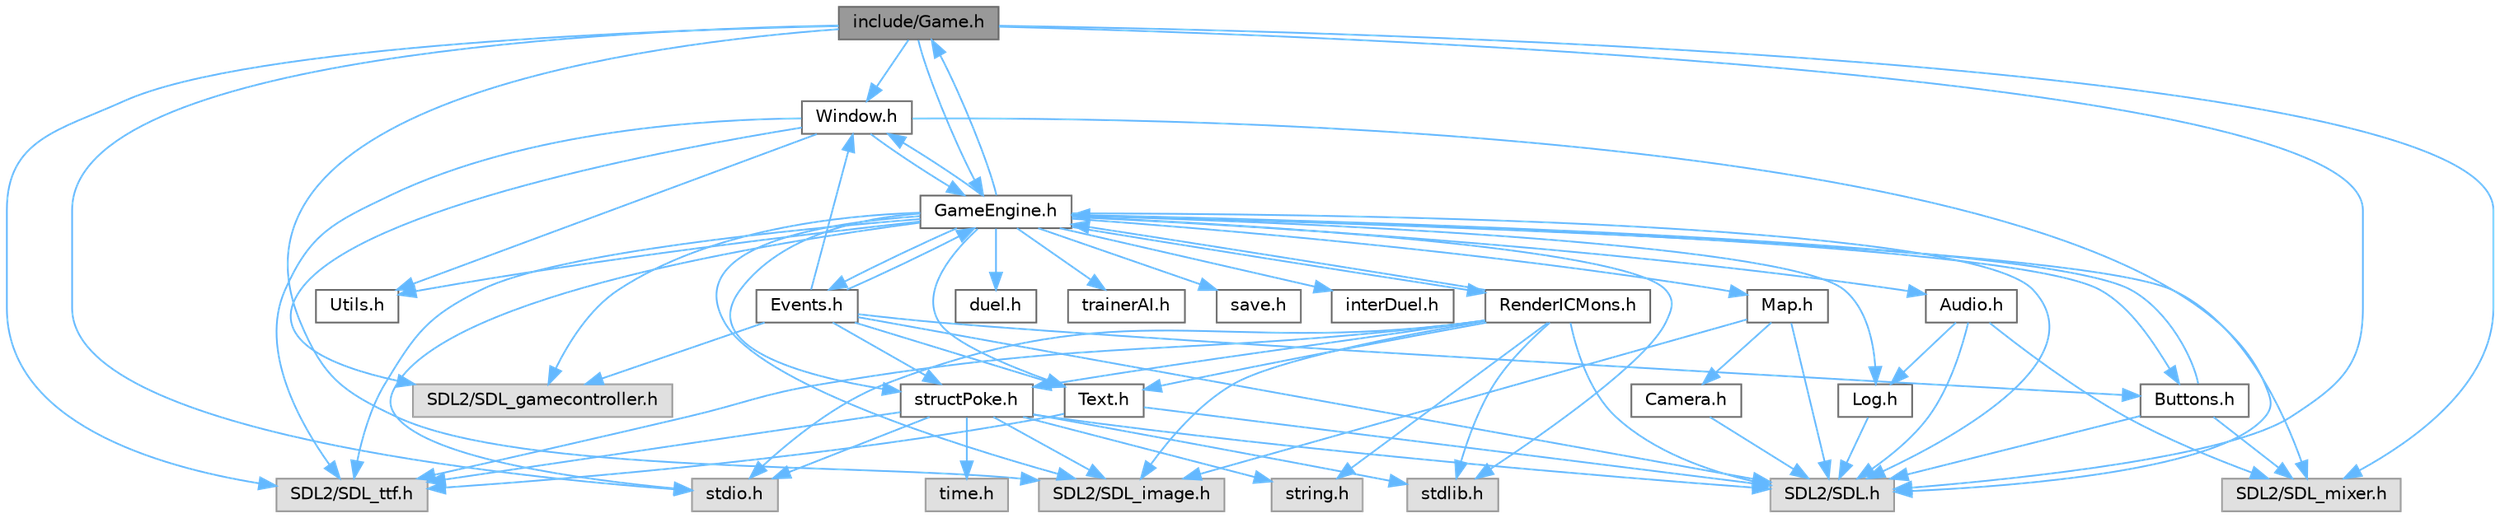 digraph "include/Game.h"
{
 // LATEX_PDF_SIZE
  bgcolor="transparent";
  edge [fontname=Helvetica,fontsize=10,labelfontname=Helvetica,labelfontsize=10];
  node [fontname=Helvetica,fontsize=10,shape=box,height=0.2,width=0.4];
  Node1 [id="Node000001",label="include/Game.h",height=0.2,width=0.4,color="gray40", fillcolor="grey60", style="filled", fontcolor="black",tooltip=" "];
  Node1 -> Node2 [id="edge71_Node000001_Node000002",color="steelblue1",style="solid",tooltip=" "];
  Node2 [id="Node000002",label="SDL2/SDL.h",height=0.2,width=0.4,color="grey60", fillcolor="#E0E0E0", style="filled",tooltip=" "];
  Node1 -> Node3 [id="edge72_Node000001_Node000003",color="steelblue1",style="solid",tooltip=" "];
  Node3 [id="Node000003",label="SDL2/SDL_mixer.h",height=0.2,width=0.4,color="grey60", fillcolor="#E0E0E0", style="filled",tooltip=" "];
  Node1 -> Node4 [id="edge73_Node000001_Node000004",color="steelblue1",style="solid",tooltip=" "];
  Node4 [id="Node000004",label="SDL2/SDL_image.h",height=0.2,width=0.4,color="grey60", fillcolor="#E0E0E0", style="filled",tooltip=" "];
  Node1 -> Node5 [id="edge74_Node000001_Node000005",color="steelblue1",style="solid",tooltip=" "];
  Node5 [id="Node000005",label="SDL2/SDL_ttf.h",height=0.2,width=0.4,color="grey60", fillcolor="#E0E0E0", style="filled",tooltip=" "];
  Node1 -> Node6 [id="edge75_Node000001_Node000006",color="steelblue1",style="solid",tooltip=" "];
  Node6 [id="Node000006",label="stdio.h",height=0.2,width=0.4,color="grey60", fillcolor="#E0E0E0", style="filled",tooltip=" "];
  Node1 -> Node7 [id="edge76_Node000001_Node000007",color="steelblue1",style="solid",tooltip=" "];
  Node7 [id="Node000007",label="Window.h",height=0.2,width=0.4,color="grey40", fillcolor="white", style="filled",URL="$d3/ded/Window_8h.html",tooltip=" "];
  Node7 -> Node2 [id="edge77_Node000007_Node000002",color="steelblue1",style="solid",tooltip=" "];
  Node7 -> Node5 [id="edge78_Node000007_Node000005",color="steelblue1",style="solid",tooltip=" "];
  Node7 -> Node8 [id="edge79_Node000007_Node000008",color="steelblue1",style="solid",tooltip=" "];
  Node8 [id="Node000008",label="SDL2/SDL_gamecontroller.h",height=0.2,width=0.4,color="grey60", fillcolor="#E0E0E0", style="filled",tooltip=" "];
  Node7 -> Node9 [id="edge80_Node000007_Node000009",color="steelblue1",style="solid",tooltip=" "];
  Node9 [id="Node000009",label="GameEngine.h",height=0.2,width=0.4,color="grey40", fillcolor="white", style="filled",URL="$d7/d1f/GameEngine_8h.html",tooltip=" "];
  Node9 -> Node2 [id="edge81_Node000009_Node000002",color="steelblue1",style="solid",tooltip=" "];
  Node9 -> Node3 [id="edge82_Node000009_Node000003",color="steelblue1",style="solid",tooltip=" "];
  Node9 -> Node4 [id="edge83_Node000009_Node000004",color="steelblue1",style="solid",tooltip=" "];
  Node9 -> Node5 [id="edge84_Node000009_Node000005",color="steelblue1",style="solid",tooltip=" "];
  Node9 -> Node8 [id="edge85_Node000009_Node000008",color="steelblue1",style="solid",tooltip=" "];
  Node9 -> Node6 [id="edge86_Node000009_Node000006",color="steelblue1",style="solid",tooltip=" "];
  Node9 -> Node10 [id="edge87_Node000009_Node000010",color="steelblue1",style="solid",tooltip=" "];
  Node10 [id="Node000010",label="stdlib.h",height=0.2,width=0.4,color="grey60", fillcolor="#E0E0E0", style="filled",tooltip=" "];
  Node9 -> Node11 [id="edge88_Node000009_Node000011",color="steelblue1",style="solid",tooltip=" "];
  Node11 [id="Node000011",label="Log.h",height=0.2,width=0.4,color="grey40", fillcolor="white", style="filled",URL="$d1/d45/Log_8h.html",tooltip=" "];
  Node11 -> Node2 [id="edge89_Node000011_Node000002",color="steelblue1",style="solid",tooltip=" "];
  Node9 -> Node12 [id="edge90_Node000009_Node000012",color="steelblue1",style="solid",tooltip=" "];
  Node12 [id="Node000012",label="Audio.h",height=0.2,width=0.4,color="grey40", fillcolor="white", style="filled",URL="$d8/daa/Audio_8h.html",tooltip=" "];
  Node12 -> Node11 [id="edge91_Node000012_Node000011",color="steelblue1",style="solid",tooltip=" "];
  Node12 -> Node3 [id="edge92_Node000012_Node000003",color="steelblue1",style="solid",tooltip=" "];
  Node12 -> Node2 [id="edge93_Node000012_Node000002",color="steelblue1",style="solid",tooltip=" "];
  Node9 -> Node13 [id="edge94_Node000009_Node000013",color="steelblue1",style="solid",tooltip=" "];
  Node13 [id="Node000013",label="Buttons.h",height=0.2,width=0.4,color="grey40", fillcolor="white", style="filled",URL="$d3/d70/Buttons_8h.html",tooltip=" "];
  Node13 -> Node2 [id="edge95_Node000013_Node000002",color="steelblue1",style="solid",tooltip=" "];
  Node13 -> Node3 [id="edge96_Node000013_Node000003",color="steelblue1",style="solid",tooltip=" "];
  Node13 -> Node9 [id="edge97_Node000013_Node000009",color="steelblue1",style="solid",tooltip=" "];
  Node9 -> Node14 [id="edge98_Node000009_Node000014",color="steelblue1",style="solid",tooltip=" "];
  Node14 [id="Node000014",label="structPoke.h",height=0.2,width=0.4,color="grey40", fillcolor="white", style="filled",URL="$da/d71/structPoke_8h.html",tooltip=" "];
  Node14 -> Node6 [id="edge99_Node000014_Node000006",color="steelblue1",style="solid",tooltip=" "];
  Node14 -> Node10 [id="edge100_Node000014_Node000010",color="steelblue1",style="solid",tooltip=" "];
  Node14 -> Node15 [id="edge101_Node000014_Node000015",color="steelblue1",style="solid",tooltip=" "];
  Node15 [id="Node000015",label="time.h",height=0.2,width=0.4,color="grey60", fillcolor="#E0E0E0", style="filled",tooltip=" "];
  Node14 -> Node16 [id="edge102_Node000014_Node000016",color="steelblue1",style="solid",tooltip=" "];
  Node16 [id="Node000016",label="string.h",height=0.2,width=0.4,color="grey60", fillcolor="#E0E0E0", style="filled",tooltip=" "];
  Node14 -> Node2 [id="edge103_Node000014_Node000002",color="steelblue1",style="solid",tooltip=" "];
  Node14 -> Node4 [id="edge104_Node000014_Node000004",color="steelblue1",style="solid",tooltip=" "];
  Node14 -> Node5 [id="edge105_Node000014_Node000005",color="steelblue1",style="solid",tooltip=" "];
  Node9 -> Node17 [id="edge106_Node000009_Node000017",color="steelblue1",style="solid",tooltip=" "];
  Node17 [id="Node000017",label="duel.h",height=0.2,width=0.4,color="grey40", fillcolor="white", style="filled",URL="$d6/d8e/duel_8h.html",tooltip=" "];
  Node9 -> Node18 [id="edge107_Node000009_Node000018",color="steelblue1",style="solid",tooltip=" "];
  Node18 [id="Node000018",label="trainerAI.h",height=0.2,width=0.4,color="grey40", fillcolor="white", style="filled",URL="$df/d27/trainerAI_8h.html",tooltip=" "];
  Node9 -> Node19 [id="edge108_Node000009_Node000019",color="steelblue1",style="solid",tooltip=" "];
  Node19 [id="Node000019",label="save.h",height=0.2,width=0.4,color="grey40", fillcolor="white", style="filled",URL="$d5/d5e/save_8h.html",tooltip=" "];
  Node9 -> Node20 [id="edge109_Node000009_Node000020",color="steelblue1",style="solid",tooltip=" "];
  Node20 [id="Node000020",label="interDuel.h",height=0.2,width=0.4,color="grey40", fillcolor="white", style="filled",URL="$da/d1d/interDuel_8h.html",tooltip=" "];
  Node9 -> Node21 [id="edge110_Node000009_Node000021",color="steelblue1",style="solid",tooltip=" "];
  Node21 [id="Node000021",label="Utils.h",height=0.2,width=0.4,color="grey40", fillcolor="white", style="filled",URL="$d9/ded/Utils_8h.html",tooltip=" "];
  Node9 -> Node22 [id="edge111_Node000009_Node000022",color="steelblue1",style="solid",tooltip=" "];
  Node22 [id="Node000022",label="Text.h",height=0.2,width=0.4,color="grey40", fillcolor="white", style="filled",URL="$d6/d35/Text_8h.html",tooltip=" "];
  Node22 -> Node2 [id="edge112_Node000022_Node000002",color="steelblue1",style="solid",tooltip=" "];
  Node22 -> Node5 [id="edge113_Node000022_Node000005",color="steelblue1",style="solid",tooltip=" "];
  Node9 -> Node7 [id="edge114_Node000009_Node000007",color="steelblue1",style="solid",tooltip=" "];
  Node9 -> Node23 [id="edge115_Node000009_Node000023",color="steelblue1",style="solid",tooltip=" "];
  Node23 [id="Node000023",label="Map.h",height=0.2,width=0.4,color="grey40", fillcolor="white", style="filled",URL="$df/d79/Map_8h.html",tooltip=" "];
  Node23 -> Node2 [id="edge116_Node000023_Node000002",color="steelblue1",style="solid",tooltip=" "];
  Node23 -> Node4 [id="edge117_Node000023_Node000004",color="steelblue1",style="solid",tooltip=" "];
  Node23 -> Node24 [id="edge118_Node000023_Node000024",color="steelblue1",style="solid",tooltip=" "];
  Node24 [id="Node000024",label="Camera.h",height=0.2,width=0.4,color="grey40", fillcolor="white", style="filled",URL="$dd/de4/Camera_8h.html",tooltip=" "];
  Node24 -> Node2 [id="edge119_Node000024_Node000002",color="steelblue1",style="solid",tooltip=" "];
  Node9 -> Node1 [id="edge120_Node000009_Node000001",color="steelblue1",style="solid",tooltip=" "];
  Node9 -> Node25 [id="edge121_Node000009_Node000025",color="steelblue1",style="solid",tooltip=" "];
  Node25 [id="Node000025",label="Events.h",height=0.2,width=0.4,color="grey40", fillcolor="white", style="filled",URL="$d0/dbb/Events_8h.html",tooltip=" "];
  Node25 -> Node9 [id="edge122_Node000025_Node000009",color="steelblue1",style="solid",tooltip=" "];
  Node25 -> Node7 [id="edge123_Node000025_Node000007",color="steelblue1",style="solid",tooltip=" "];
  Node25 -> Node13 [id="edge124_Node000025_Node000013",color="steelblue1",style="solid",tooltip=" "];
  Node25 -> Node22 [id="edge125_Node000025_Node000022",color="steelblue1",style="solid",tooltip=" "];
  Node25 -> Node14 [id="edge126_Node000025_Node000014",color="steelblue1",style="solid",tooltip=" "];
  Node25 -> Node2 [id="edge127_Node000025_Node000002",color="steelblue1",style="solid",tooltip=" "];
  Node25 -> Node8 [id="edge128_Node000025_Node000008",color="steelblue1",style="solid",tooltip=" "];
  Node9 -> Node26 [id="edge129_Node000009_Node000026",color="steelblue1",style="solid",tooltip=" "];
  Node26 [id="Node000026",label="RenderICMons.h",height=0.2,width=0.4,color="grey40", fillcolor="white", style="filled",URL="$d2/d98/RenderICMons_8h.html",tooltip=" "];
  Node26 -> Node2 [id="edge130_Node000026_Node000002",color="steelblue1",style="solid",tooltip=" "];
  Node26 -> Node4 [id="edge131_Node000026_Node000004",color="steelblue1",style="solid",tooltip=" "];
  Node26 -> Node5 [id="edge132_Node000026_Node000005",color="steelblue1",style="solid",tooltip=" "];
  Node26 -> Node6 [id="edge133_Node000026_Node000006",color="steelblue1",style="solid",tooltip=" "];
  Node26 -> Node10 [id="edge134_Node000026_Node000010",color="steelblue1",style="solid",tooltip=" "];
  Node26 -> Node16 [id="edge135_Node000026_Node000016",color="steelblue1",style="solid",tooltip=" "];
  Node26 -> Node9 [id="edge136_Node000026_Node000009",color="steelblue1",style="solid",tooltip=" "];
  Node26 -> Node22 [id="edge137_Node000026_Node000022",color="steelblue1",style="solid",tooltip=" "];
  Node26 -> Node14 [id="edge138_Node000026_Node000014",color="steelblue1",style="solid",tooltip=" "];
  Node7 -> Node21 [id="edge139_Node000007_Node000021",color="steelblue1",style="solid",tooltip=" "];
  Node1 -> Node9 [id="edge140_Node000001_Node000009",color="steelblue1",style="solid",tooltip=" "];
}
